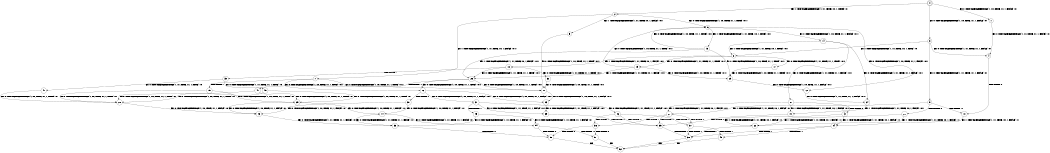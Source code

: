 digraph BCG {
size = "7, 10.5";
center = TRUE;
node [shape = circle];
0 [peripheries = 2];
0 -> 1 [label = "EX !0 !ATOMIC_EXCH_BRANCH (1, +0, TRUE, +1, 1, FALSE) !:0:"];
0 -> 2 [label = "EX !1 !ATOMIC_EXCH_BRANCH (1, +1, TRUE, +0, 1, TRUE) !:0:"];
0 -> 3 [label = "EX !0 !ATOMIC_EXCH_BRANCH (1, +0, TRUE, +1, 1, FALSE) !:0:"];
1 -> 4 [label = "EX !0 !ATOMIC_EXCH_BRANCH (1, +1, TRUE, +1, 1, FALSE) !:0:"];
2 -> 5 [label = "EX !1 !ATOMIC_EXCH_BRANCH (1, +1, TRUE, +0, 1, FALSE) !:0:1:"];
2 -> 6 [label = "EX !0 !ATOMIC_EXCH_BRANCH (1, +0, TRUE, +1, 1, TRUE) !:0:1:"];
2 -> 7 [label = "EX !1 !ATOMIC_EXCH_BRANCH (1, +1, TRUE, +0, 1, FALSE) !:0:1:"];
3 -> 4 [label = "EX !0 !ATOMIC_EXCH_BRANCH (1, +1, TRUE, +1, 1, FALSE) !:0:"];
3 -> 8 [label = "EX !1 !ATOMIC_EXCH_BRANCH (1, +1, TRUE, +0, 1, TRUE) !:0:"];
3 -> 9 [label = "EX !0 !ATOMIC_EXCH_BRANCH (1, +1, TRUE, +1, 1, FALSE) !:0:"];
4 -> 10 [label = "TERMINATE !0"];
5 -> 11 [label = "EX !0 !ATOMIC_EXCH_BRANCH (1, +0, TRUE, +1, 1, TRUE) !:0:1:"];
6 -> 12 [label = "EX !0 !ATOMIC_EXCH_BRANCH (1, +0, TRUE, +1, 1, FALSE) !:0:1:"];
6 -> 13 [label = "EX !1 !ATOMIC_EXCH_BRANCH (1, +1, TRUE, +0, 1, TRUE) !:0:1:"];
6 -> 14 [label = "EX !0 !ATOMIC_EXCH_BRANCH (1, +0, TRUE, +1, 1, FALSE) !:0:1:"];
7 -> 11 [label = "EX !0 !ATOMIC_EXCH_BRANCH (1, +0, TRUE, +1, 1, TRUE) !:0:1:"];
7 -> 15 [label = "TERMINATE !1"];
7 -> 16 [label = "EX !0 !ATOMIC_EXCH_BRANCH (1, +0, TRUE, +1, 1, TRUE) !:0:1:"];
8 -> 17 [label = "EX !0 !ATOMIC_EXCH_BRANCH (1, +1, TRUE, +1, 1, TRUE) !:0:1:"];
8 -> 18 [label = "EX !1 !ATOMIC_EXCH_BRANCH (1, +1, TRUE, +0, 1, FALSE) !:0:1:"];
8 -> 19 [label = "EX !0 !ATOMIC_EXCH_BRANCH (1, +1, TRUE, +1, 1, TRUE) !:0:1:"];
9 -> 10 [label = "TERMINATE !0"];
9 -> 20 [label = "TERMINATE !0"];
9 -> 21 [label = "EX !1 !ATOMIC_EXCH_BRANCH (1, +1, TRUE, +0, 1, FALSE) !:0:"];
10 -> 22 [label = "EX !1 !ATOMIC_EXCH_BRANCH (1, +1, TRUE, +0, 1, FALSE) !:1:"];
11 -> 23 [label = "EX !0 !ATOMIC_EXCH_BRANCH (1, +0, TRUE, +1, 1, FALSE) !:0:1:"];
12 -> 24 [label = "EX !0 !ATOMIC_EXCH_BRANCH (1, +1, TRUE, +1, 1, FALSE) !:0:1:"];
13 -> 25 [label = "EX !0 !ATOMIC_EXCH_BRANCH (1, +0, TRUE, +1, 1, TRUE) !:0:1:"];
13 -> 26 [label = "EX !1 !ATOMIC_EXCH_BRANCH (1, +1, TRUE, +0, 1, FALSE) !:0:1:"];
13 -> 6 [label = "EX !0 !ATOMIC_EXCH_BRANCH (1, +0, TRUE, +1, 1, TRUE) !:0:1:"];
14 -> 24 [label = "EX !0 !ATOMIC_EXCH_BRANCH (1, +1, TRUE, +1, 1, FALSE) !:0:1:"];
14 -> 8 [label = "EX !1 !ATOMIC_EXCH_BRANCH (1, +1, TRUE, +0, 1, TRUE) !:0:1:"];
14 -> 27 [label = "EX !0 !ATOMIC_EXCH_BRANCH (1, +1, TRUE, +1, 1, FALSE) !:0:1:"];
15 -> 28 [label = "EX !0 !ATOMIC_EXCH_BRANCH (1, +0, TRUE, +1, 1, TRUE) !:0:"];
15 -> 29 [label = "EX !0 !ATOMIC_EXCH_BRANCH (1, +0, TRUE, +1, 1, TRUE) !:0:"];
16 -> 23 [label = "EX !0 !ATOMIC_EXCH_BRANCH (1, +0, TRUE, +1, 1, FALSE) !:0:1:"];
16 -> 30 [label = "TERMINATE !1"];
16 -> 31 [label = "EX !0 !ATOMIC_EXCH_BRANCH (1, +0, TRUE, +1, 1, FALSE) !:0:1:"];
17 -> 25 [label = "EX !0 !ATOMIC_EXCH_BRANCH (1, +0, TRUE, +1, 1, TRUE) !:0:1:"];
18 -> 32 [label = "EX !0 !ATOMIC_EXCH_BRANCH (1, +1, TRUE, +1, 1, TRUE) !:0:1:"];
18 -> 33 [label = "TERMINATE !1"];
18 -> 26 [label = "EX !0 !ATOMIC_EXCH_BRANCH (1, +1, TRUE, +1, 1, TRUE) !:0:1:"];
19 -> 25 [label = "EX !0 !ATOMIC_EXCH_BRANCH (1, +0, TRUE, +1, 1, TRUE) !:0:1:"];
19 -> 26 [label = "EX !1 !ATOMIC_EXCH_BRANCH (1, +1, TRUE, +0, 1, FALSE) !:0:1:"];
19 -> 6 [label = "EX !0 !ATOMIC_EXCH_BRANCH (1, +0, TRUE, +1, 1, TRUE) !:0:1:"];
20 -> 22 [label = "EX !1 !ATOMIC_EXCH_BRANCH (1, +1, TRUE, +0, 1, FALSE) !:1:"];
20 -> 34 [label = "EX !1 !ATOMIC_EXCH_BRANCH (1, +1, TRUE, +0, 1, FALSE) !:1:"];
21 -> 35 [label = "TERMINATE !0"];
21 -> 36 [label = "TERMINATE !1"];
21 -> 37 [label = "TERMINATE !0"];
22 -> 38 [label = "TERMINATE !1"];
23 -> 39 [label = "EX !0 !ATOMIC_EXCH_BRANCH (1, +1, TRUE, +1, 1, FALSE) !:0:1:"];
24 -> 40 [label = "EX !1 !ATOMIC_EXCH_BRANCH (1, +1, TRUE, +0, 1, FALSE) !:0:1:"];
25 -> 12 [label = "EX !0 !ATOMIC_EXCH_BRANCH (1, +0, TRUE, +1, 1, FALSE) !:0:1:"];
26 -> 11 [label = "EX !0 !ATOMIC_EXCH_BRANCH (1, +0, TRUE, +1, 1, TRUE) !:0:1:"];
26 -> 41 [label = "TERMINATE !1"];
26 -> 16 [label = "EX !0 !ATOMIC_EXCH_BRANCH (1, +0, TRUE, +1, 1, TRUE) !:0:1:"];
27 -> 40 [label = "EX !1 !ATOMIC_EXCH_BRANCH (1, +1, TRUE, +0, 1, FALSE) !:0:1:"];
27 -> 42 [label = "TERMINATE !0"];
27 -> 21 [label = "EX !1 !ATOMIC_EXCH_BRANCH (1, +1, TRUE, +0, 1, FALSE) !:0:1:"];
28 -> 43 [label = "EX !0 !ATOMIC_EXCH_BRANCH (1, +0, TRUE, +1, 1, FALSE) !:0:"];
29 -> 43 [label = "EX !0 !ATOMIC_EXCH_BRANCH (1, +0, TRUE, +1, 1, FALSE) !:0:"];
29 -> 44 [label = "EX !0 !ATOMIC_EXCH_BRANCH (1, +0, TRUE, +1, 1, FALSE) !:0:"];
30 -> 43 [label = "EX !0 !ATOMIC_EXCH_BRANCH (1, +0, TRUE, +1, 1, FALSE) !:0:"];
30 -> 44 [label = "EX !0 !ATOMIC_EXCH_BRANCH (1, +0, TRUE, +1, 1, FALSE) !:0:"];
31 -> 39 [label = "EX !0 !ATOMIC_EXCH_BRANCH (1, +1, TRUE, +1, 1, FALSE) !:0:1:"];
31 -> 45 [label = "TERMINATE !1"];
31 -> 46 [label = "EX !0 !ATOMIC_EXCH_BRANCH (1, +1, TRUE, +1, 1, FALSE) !:0:1:"];
32 -> 11 [label = "EX !0 !ATOMIC_EXCH_BRANCH (1, +0, TRUE, +1, 1, TRUE) !:0:1:"];
33 -> 47 [label = "EX !0 !ATOMIC_EXCH_BRANCH (1, +1, TRUE, +1, 1, TRUE) !:0:"];
33 -> 48 [label = "EX !0 !ATOMIC_EXCH_BRANCH (1, +1, TRUE, +1, 1, TRUE) !:0:"];
34 -> 38 [label = "TERMINATE !1"];
34 -> 49 [label = "TERMINATE !1"];
35 -> 38 [label = "TERMINATE !1"];
36 -> 50 [label = "TERMINATE !0"];
36 -> 51 [label = "TERMINATE !0"];
37 -> 38 [label = "TERMINATE !1"];
37 -> 49 [label = "TERMINATE !1"];
38 -> 52 [label = "exit"];
39 -> 35 [label = "TERMINATE !0"];
40 -> 35 [label = "TERMINATE !0"];
41 -> 28 [label = "EX !0 !ATOMIC_EXCH_BRANCH (1, +0, TRUE, +1, 1, TRUE) !:0:"];
41 -> 29 [label = "EX !0 !ATOMIC_EXCH_BRANCH (1, +0, TRUE, +1, 1, TRUE) !:0:"];
42 -> 22 [label = "EX !1 !ATOMIC_EXCH_BRANCH (1, +1, TRUE, +0, 1, FALSE) !:1:"];
42 -> 34 [label = "EX !1 !ATOMIC_EXCH_BRANCH (1, +1, TRUE, +0, 1, FALSE) !:1:"];
43 -> 53 [label = "EX !0 !ATOMIC_EXCH_BRANCH (1, +1, TRUE, +1, 1, FALSE) !:0:"];
44 -> 53 [label = "EX !0 !ATOMIC_EXCH_BRANCH (1, +1, TRUE, +1, 1, FALSE) !:0:"];
44 -> 54 [label = "EX !0 !ATOMIC_EXCH_BRANCH (1, +1, TRUE, +1, 1, FALSE) !:0:"];
45 -> 53 [label = "EX !0 !ATOMIC_EXCH_BRANCH (1, +1, TRUE, +1, 1, FALSE) !:0:"];
45 -> 54 [label = "EX !0 !ATOMIC_EXCH_BRANCH (1, +1, TRUE, +1, 1, FALSE) !:0:"];
46 -> 35 [label = "TERMINATE !0"];
46 -> 36 [label = "TERMINATE !1"];
46 -> 37 [label = "TERMINATE !0"];
47 -> 28 [label = "EX !0 !ATOMIC_EXCH_BRANCH (1, +0, TRUE, +1, 1, TRUE) !:0:"];
48 -> 28 [label = "EX !0 !ATOMIC_EXCH_BRANCH (1, +0, TRUE, +1, 1, TRUE) !:0:"];
48 -> 29 [label = "EX !0 !ATOMIC_EXCH_BRANCH (1, +0, TRUE, +1, 1, TRUE) !:0:"];
49 -> 52 [label = "exit"];
50 -> 52 [label = "exit"];
51 -> 52 [label = "exit"];
53 -> 50 [label = "TERMINATE !0"];
54 -> 50 [label = "TERMINATE !0"];
54 -> 51 [label = "TERMINATE !0"];
}
